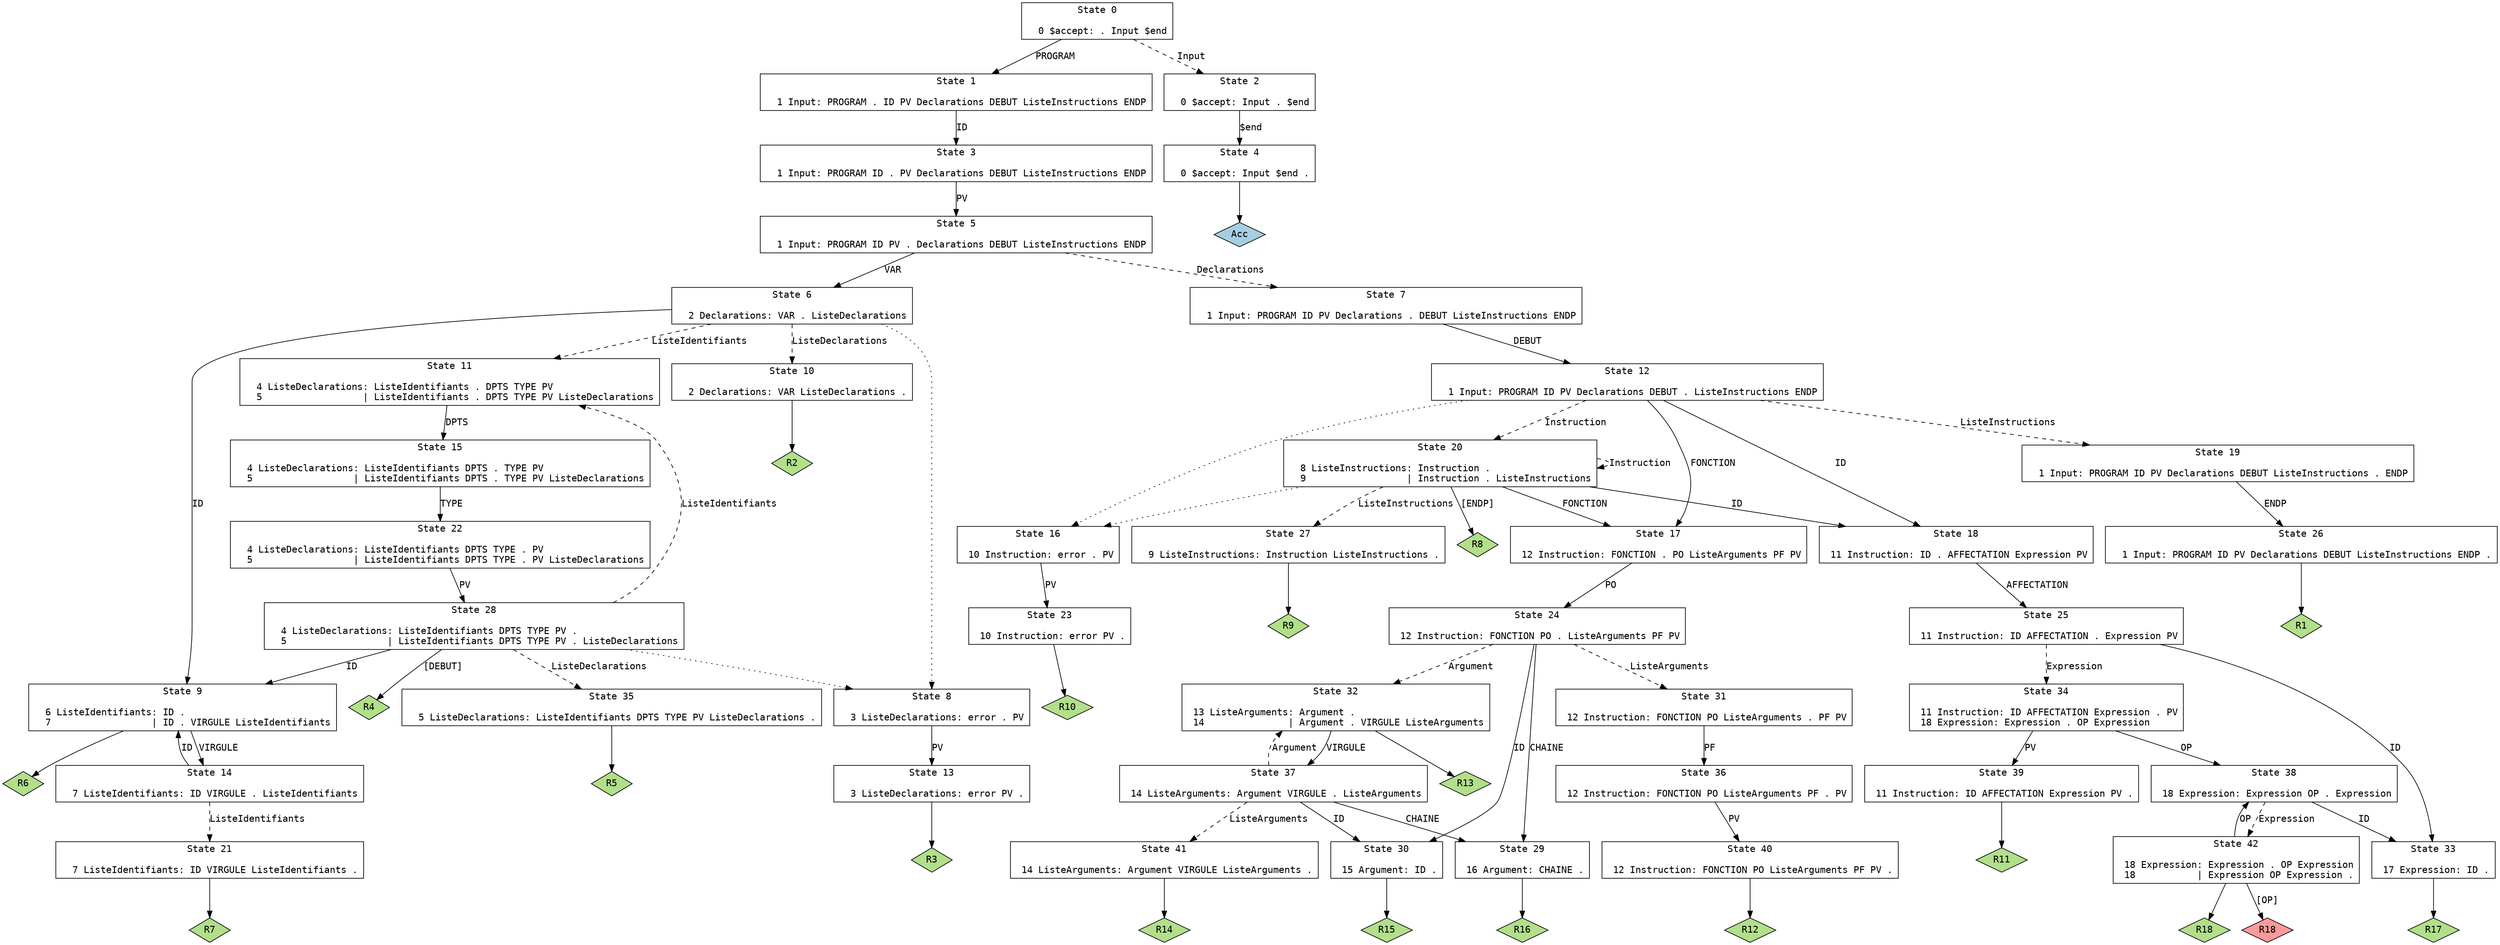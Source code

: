 // Generated by GNU Bison 3.3.2.
// Report bugs to <bug-bison@gnu.org>.
// Home page: <http://www.gnu.org/software/bison/>.

digraph "pascal_syntaxique_2.y"
{
  node [fontname = courier, shape = box, colorscheme = paired6]
  edge [fontname = courier]

  0 [label="State 0\n\l  0 $accept: . Input $end\l"]
  0 -> 1 [style=solid label="PROGRAM"]
  0 -> 2 [style=dashed label="Input"]
  1 [label="State 1\n\l  1 Input: PROGRAM . ID PV Declarations DEBUT ListeInstructions ENDP\l"]
  1 -> 3 [style=solid label="ID"]
  2 [label="State 2\n\l  0 $accept: Input . $end\l"]
  2 -> 4 [style=solid label="$end"]
  3 [label="State 3\n\l  1 Input: PROGRAM ID . PV Declarations DEBUT ListeInstructions ENDP\l"]
  3 -> 5 [style=solid label="PV"]
  4 [label="State 4\n\l  0 $accept: Input $end .\l"]
  4 -> "4R0" [style=solid]
 "4R0" [label="Acc", fillcolor=1, shape=diamond, style=filled]
  5 [label="State 5\n\l  1 Input: PROGRAM ID PV . Declarations DEBUT ListeInstructions ENDP\l"]
  5 -> 6 [style=solid label="VAR"]
  5 -> 7 [style=dashed label="Declarations"]
  6 [label="State 6\n\l  2 Declarations: VAR . ListeDeclarations\l"]
  6 -> 8 [style=dotted]
  6 -> 9 [style=solid label="ID"]
  6 -> 10 [style=dashed label="ListeDeclarations"]
  6 -> 11 [style=dashed label="ListeIdentifiants"]
  7 [label="State 7\n\l  1 Input: PROGRAM ID PV Declarations . DEBUT ListeInstructions ENDP\l"]
  7 -> 12 [style=solid label="DEBUT"]
  8 [label="State 8\n\l  3 ListeDeclarations: error . PV\l"]
  8 -> 13 [style=solid label="PV"]
  9 [label="State 9\n\l  6 ListeIdentifiants: ID .\l  7                  | ID . VIRGULE ListeIdentifiants\l"]
  9 -> 14 [style=solid label="VIRGULE"]
  9 -> "9R6" [style=solid]
 "9R6" [label="R6", fillcolor=3, shape=diamond, style=filled]
  10 [label="State 10\n\l  2 Declarations: VAR ListeDeclarations .\l"]
  10 -> "10R2" [style=solid]
 "10R2" [label="R2", fillcolor=3, shape=diamond, style=filled]
  11 [label="State 11\n\l  4 ListeDeclarations: ListeIdentifiants . DPTS TYPE PV\l  5                  | ListeIdentifiants . DPTS TYPE PV ListeDeclarations\l"]
  11 -> 15 [style=solid label="DPTS"]
  12 [label="State 12\n\l  1 Input: PROGRAM ID PV Declarations DEBUT . ListeInstructions ENDP\l"]
  12 -> 16 [style=dotted]
  12 -> 17 [style=solid label="FONCTION"]
  12 -> 18 [style=solid label="ID"]
  12 -> 19 [style=dashed label="ListeInstructions"]
  12 -> 20 [style=dashed label="Instruction"]
  13 [label="State 13\n\l  3 ListeDeclarations: error PV .\l"]
  13 -> "13R3" [style=solid]
 "13R3" [label="R3", fillcolor=3, shape=diamond, style=filled]
  14 [label="State 14\n\l  7 ListeIdentifiants: ID VIRGULE . ListeIdentifiants\l"]
  14 -> 9 [style=solid label="ID"]
  14 -> 21 [style=dashed label="ListeIdentifiants"]
  15 [label="State 15\n\l  4 ListeDeclarations: ListeIdentifiants DPTS . TYPE PV\l  5                  | ListeIdentifiants DPTS . TYPE PV ListeDeclarations\l"]
  15 -> 22 [style=solid label="TYPE"]
  16 [label="State 16\n\l 10 Instruction: error . PV\l"]
  16 -> 23 [style=solid label="PV"]
  17 [label="State 17\n\l 12 Instruction: FONCTION . PO ListeArguments PF PV\l"]
  17 -> 24 [style=solid label="PO"]
  18 [label="State 18\n\l 11 Instruction: ID . AFFECTATION Expression PV\l"]
  18 -> 25 [style=solid label="AFFECTATION"]
  19 [label="State 19\n\l  1 Input: PROGRAM ID PV Declarations DEBUT ListeInstructions . ENDP\l"]
  19 -> 26 [style=solid label="ENDP"]
  20 [label="State 20\n\l  8 ListeInstructions: Instruction .\l  9                  | Instruction . ListeInstructions\l"]
  20 -> 16 [style=dotted]
  20 -> 17 [style=solid label="FONCTION"]
  20 -> 18 [style=solid label="ID"]
  20 -> 27 [style=dashed label="ListeInstructions"]
  20 -> 20 [style=dashed label="Instruction"]
  20 -> "20R8" [label="[ENDP]", style=solid]
 "20R8" [label="R8", fillcolor=3, shape=diamond, style=filled]
  21 [label="State 21\n\l  7 ListeIdentifiants: ID VIRGULE ListeIdentifiants .\l"]
  21 -> "21R7" [style=solid]
 "21R7" [label="R7", fillcolor=3, shape=diamond, style=filled]
  22 [label="State 22\n\l  4 ListeDeclarations: ListeIdentifiants DPTS TYPE . PV\l  5                  | ListeIdentifiants DPTS TYPE . PV ListeDeclarations\l"]
  22 -> 28 [style=solid label="PV"]
  23 [label="State 23\n\l 10 Instruction: error PV .\l"]
  23 -> "23R10" [style=solid]
 "23R10" [label="R10", fillcolor=3, shape=diamond, style=filled]
  24 [label="State 24\n\l 12 Instruction: FONCTION PO . ListeArguments PF PV\l"]
  24 -> 29 [style=solid label="CHAINE"]
  24 -> 30 [style=solid label="ID"]
  24 -> 31 [style=dashed label="ListeArguments"]
  24 -> 32 [style=dashed label="Argument"]
  25 [label="State 25\n\l 11 Instruction: ID AFFECTATION . Expression PV\l"]
  25 -> 33 [style=solid label="ID"]
  25 -> 34 [style=dashed label="Expression"]
  26 [label="State 26\n\l  1 Input: PROGRAM ID PV Declarations DEBUT ListeInstructions ENDP .\l"]
  26 -> "26R1" [style=solid]
 "26R1" [label="R1", fillcolor=3, shape=diamond, style=filled]
  27 [label="State 27\n\l  9 ListeInstructions: Instruction ListeInstructions .\l"]
  27 -> "27R9" [style=solid]
 "27R9" [label="R9", fillcolor=3, shape=diamond, style=filled]
  28 [label="State 28\n\l  4 ListeDeclarations: ListeIdentifiants DPTS TYPE PV .\l  5                  | ListeIdentifiants DPTS TYPE PV . ListeDeclarations\l"]
  28 -> 8 [style=dotted]
  28 -> 9 [style=solid label="ID"]
  28 -> 35 [style=dashed label="ListeDeclarations"]
  28 -> 11 [style=dashed label="ListeIdentifiants"]
  28 -> "28R4" [label="[DEBUT]", style=solid]
 "28R4" [label="R4", fillcolor=3, shape=diamond, style=filled]
  29 [label="State 29\n\l 16 Argument: CHAINE .\l"]
  29 -> "29R16" [style=solid]
 "29R16" [label="R16", fillcolor=3, shape=diamond, style=filled]
  30 [label="State 30\n\l 15 Argument: ID .\l"]
  30 -> "30R15" [style=solid]
 "30R15" [label="R15", fillcolor=3, shape=diamond, style=filled]
  31 [label="State 31\n\l 12 Instruction: FONCTION PO ListeArguments . PF PV\l"]
  31 -> 36 [style=solid label="PF"]
  32 [label="State 32\n\l 13 ListeArguments: Argument .\l 14               | Argument . VIRGULE ListeArguments\l"]
  32 -> 37 [style=solid label="VIRGULE"]
  32 -> "32R13" [style=solid]
 "32R13" [label="R13", fillcolor=3, shape=diamond, style=filled]
  33 [label="State 33\n\l 17 Expression: ID .\l"]
  33 -> "33R17" [style=solid]
 "33R17" [label="R17", fillcolor=3, shape=diamond, style=filled]
  34 [label="State 34\n\l 11 Instruction: ID AFFECTATION Expression . PV\l 18 Expression: Expression . OP Expression\l"]
  34 -> 38 [style=solid label="OP"]
  34 -> 39 [style=solid label="PV"]
  35 [label="State 35\n\l  5 ListeDeclarations: ListeIdentifiants DPTS TYPE PV ListeDeclarations .\l"]
  35 -> "35R5" [style=solid]
 "35R5" [label="R5", fillcolor=3, shape=diamond, style=filled]
  36 [label="State 36\n\l 12 Instruction: FONCTION PO ListeArguments PF . PV\l"]
  36 -> 40 [style=solid label="PV"]
  37 [label="State 37\n\l 14 ListeArguments: Argument VIRGULE . ListeArguments\l"]
  37 -> 29 [style=solid label="CHAINE"]
  37 -> 30 [style=solid label="ID"]
  37 -> 41 [style=dashed label="ListeArguments"]
  37 -> 32 [style=dashed label="Argument"]
  38 [label="State 38\n\l 18 Expression: Expression OP . Expression\l"]
  38 -> 33 [style=solid label="ID"]
  38 -> 42 [style=dashed label="Expression"]
  39 [label="State 39\n\l 11 Instruction: ID AFFECTATION Expression PV .\l"]
  39 -> "39R11" [style=solid]
 "39R11" [label="R11", fillcolor=3, shape=diamond, style=filled]
  40 [label="State 40\n\l 12 Instruction: FONCTION PO ListeArguments PF PV .\l"]
  40 -> "40R12" [style=solid]
 "40R12" [label="R12", fillcolor=3, shape=diamond, style=filled]
  41 [label="State 41\n\l 14 ListeArguments: Argument VIRGULE ListeArguments .\l"]
  41 -> "41R14" [style=solid]
 "41R14" [label="R14", fillcolor=3, shape=diamond, style=filled]
  42 [label="State 42\n\l 18 Expression: Expression . OP Expression\l 18           | Expression OP Expression .\l"]
  42 -> 38 [style=solid label="OP"]
  42 -> "42R18d" [label="[OP]", style=solid]
 "42R18d" [label="R18", fillcolor=5, shape=diamond, style=filled]
  42 -> "42R18" [style=solid]
 "42R18" [label="R18", fillcolor=3, shape=diamond, style=filled]
}
